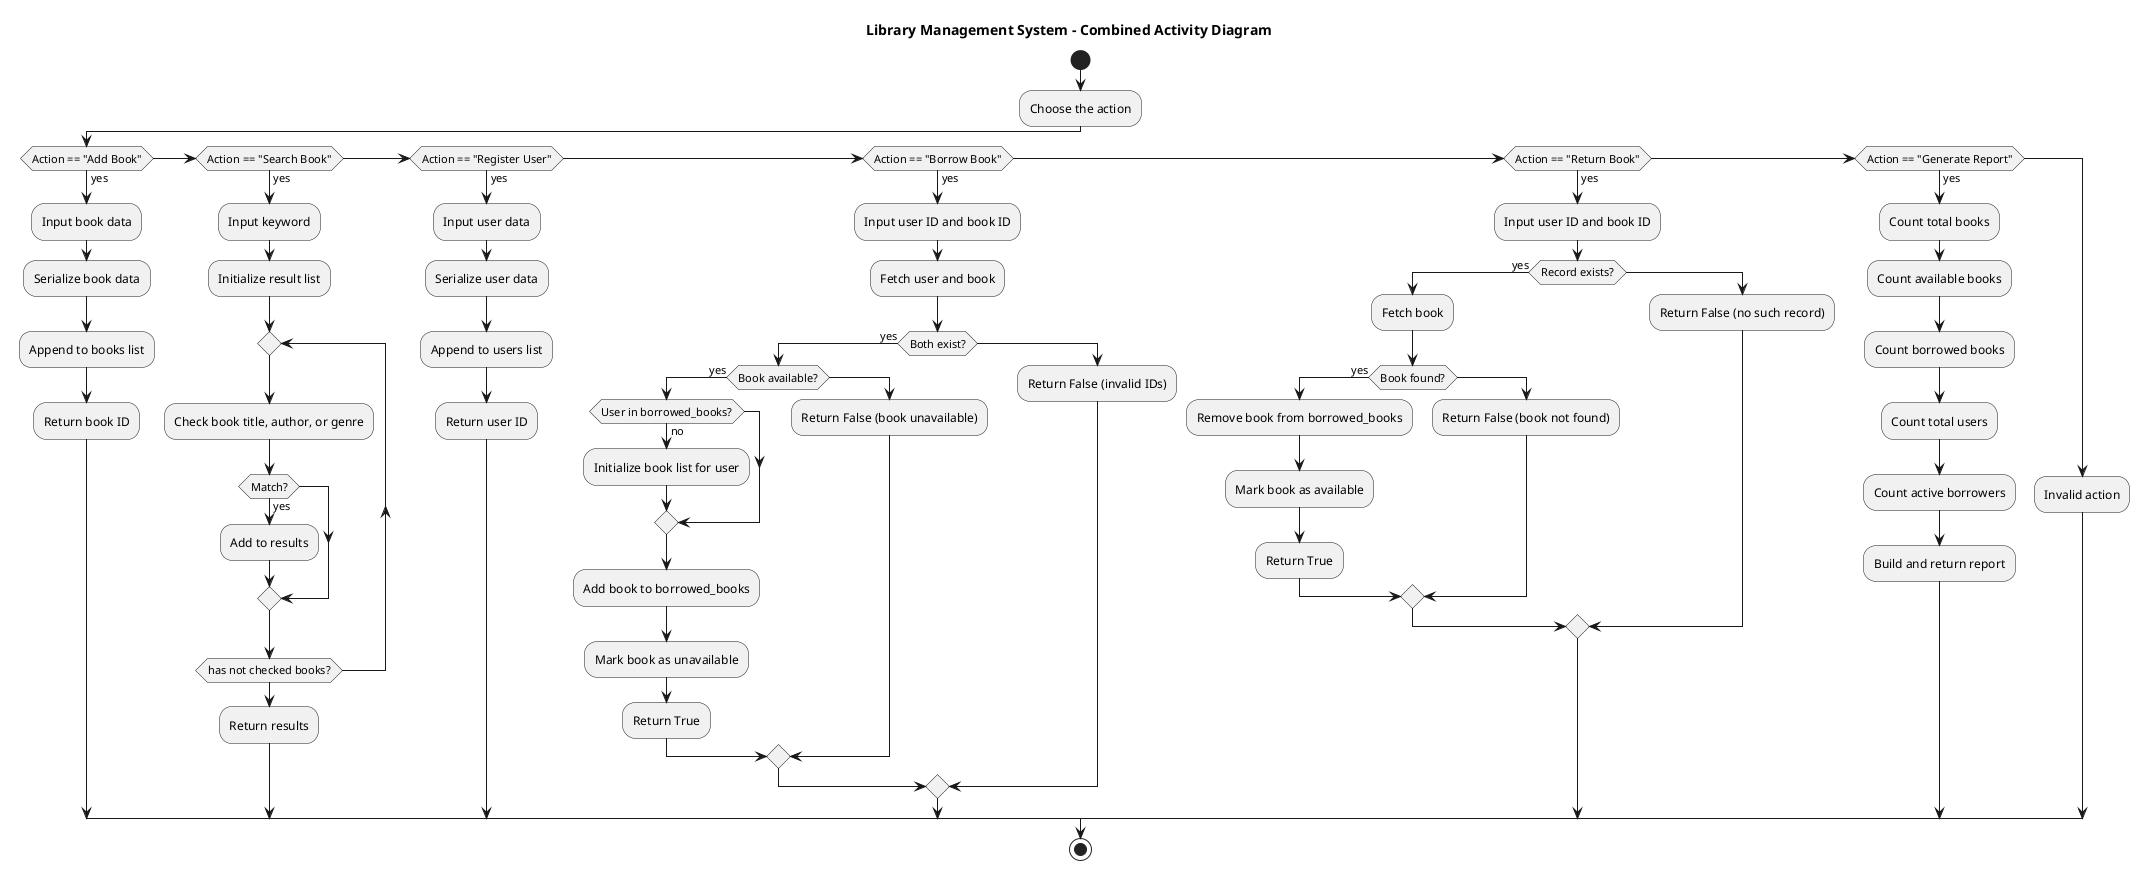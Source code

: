 @startuml Full_Library_Activity
title Library Management System - Combined Activity Diagram

start


  :Choose the action;



  if (Action == "Add Book") then (yes)
    :Input book data;
    :Serialize book data;
    :Append to books list;
    :Return book ID;

  elseif (Action == "Search Book") then (yes)
    :Input keyword;
    :Initialize result list;
    repeat
      :Check book title, author, or genre;
      if (Match?) then (yes)
        :Add to results;
      endif
    repeat while (has not checked books?)
    :Return results;

  elseif (Action == "Register User") then (yes)
    :Input user data;
    :Serialize user data;
    :Append to users list;
    :Return user ID;

  elseif (Action == "Borrow Book") then (yes)
    :Input user ID and book ID;
    :Fetch user and book;
    if (Both exist?) then (yes)
      if (Book available?) then (yes)
        if (User in borrowed_books?) then (no)
          :Initialize book list for user;
        endif
        :Add book to borrowed_books;
        :Mark book as unavailable;
        :Return True;
      else
        :Return False (book unavailable);
      endif
    else
      :Return False (invalid IDs);
    endif

  elseif (Action == "Return Book") then (yes)
    :Input user ID and book ID;
    if (Record exists?) then (yes)
      :Fetch book;
      if (Book found?) then (yes)
        :Remove book from borrowed_books;
        :Mark book as available;
        :Return True;
      else
        :Return False (book not found);
      endif
    else
      :Return False (no such record);
    endif

  elseif (Action == "Generate Report") then (yes)
    :Count total books;
    :Count available books;
    :Count borrowed books;
    :Count total users;
    :Count active borrowers;
    :Build and return report;
  else
    :Invalid action;
  endif


stop
@enduml
